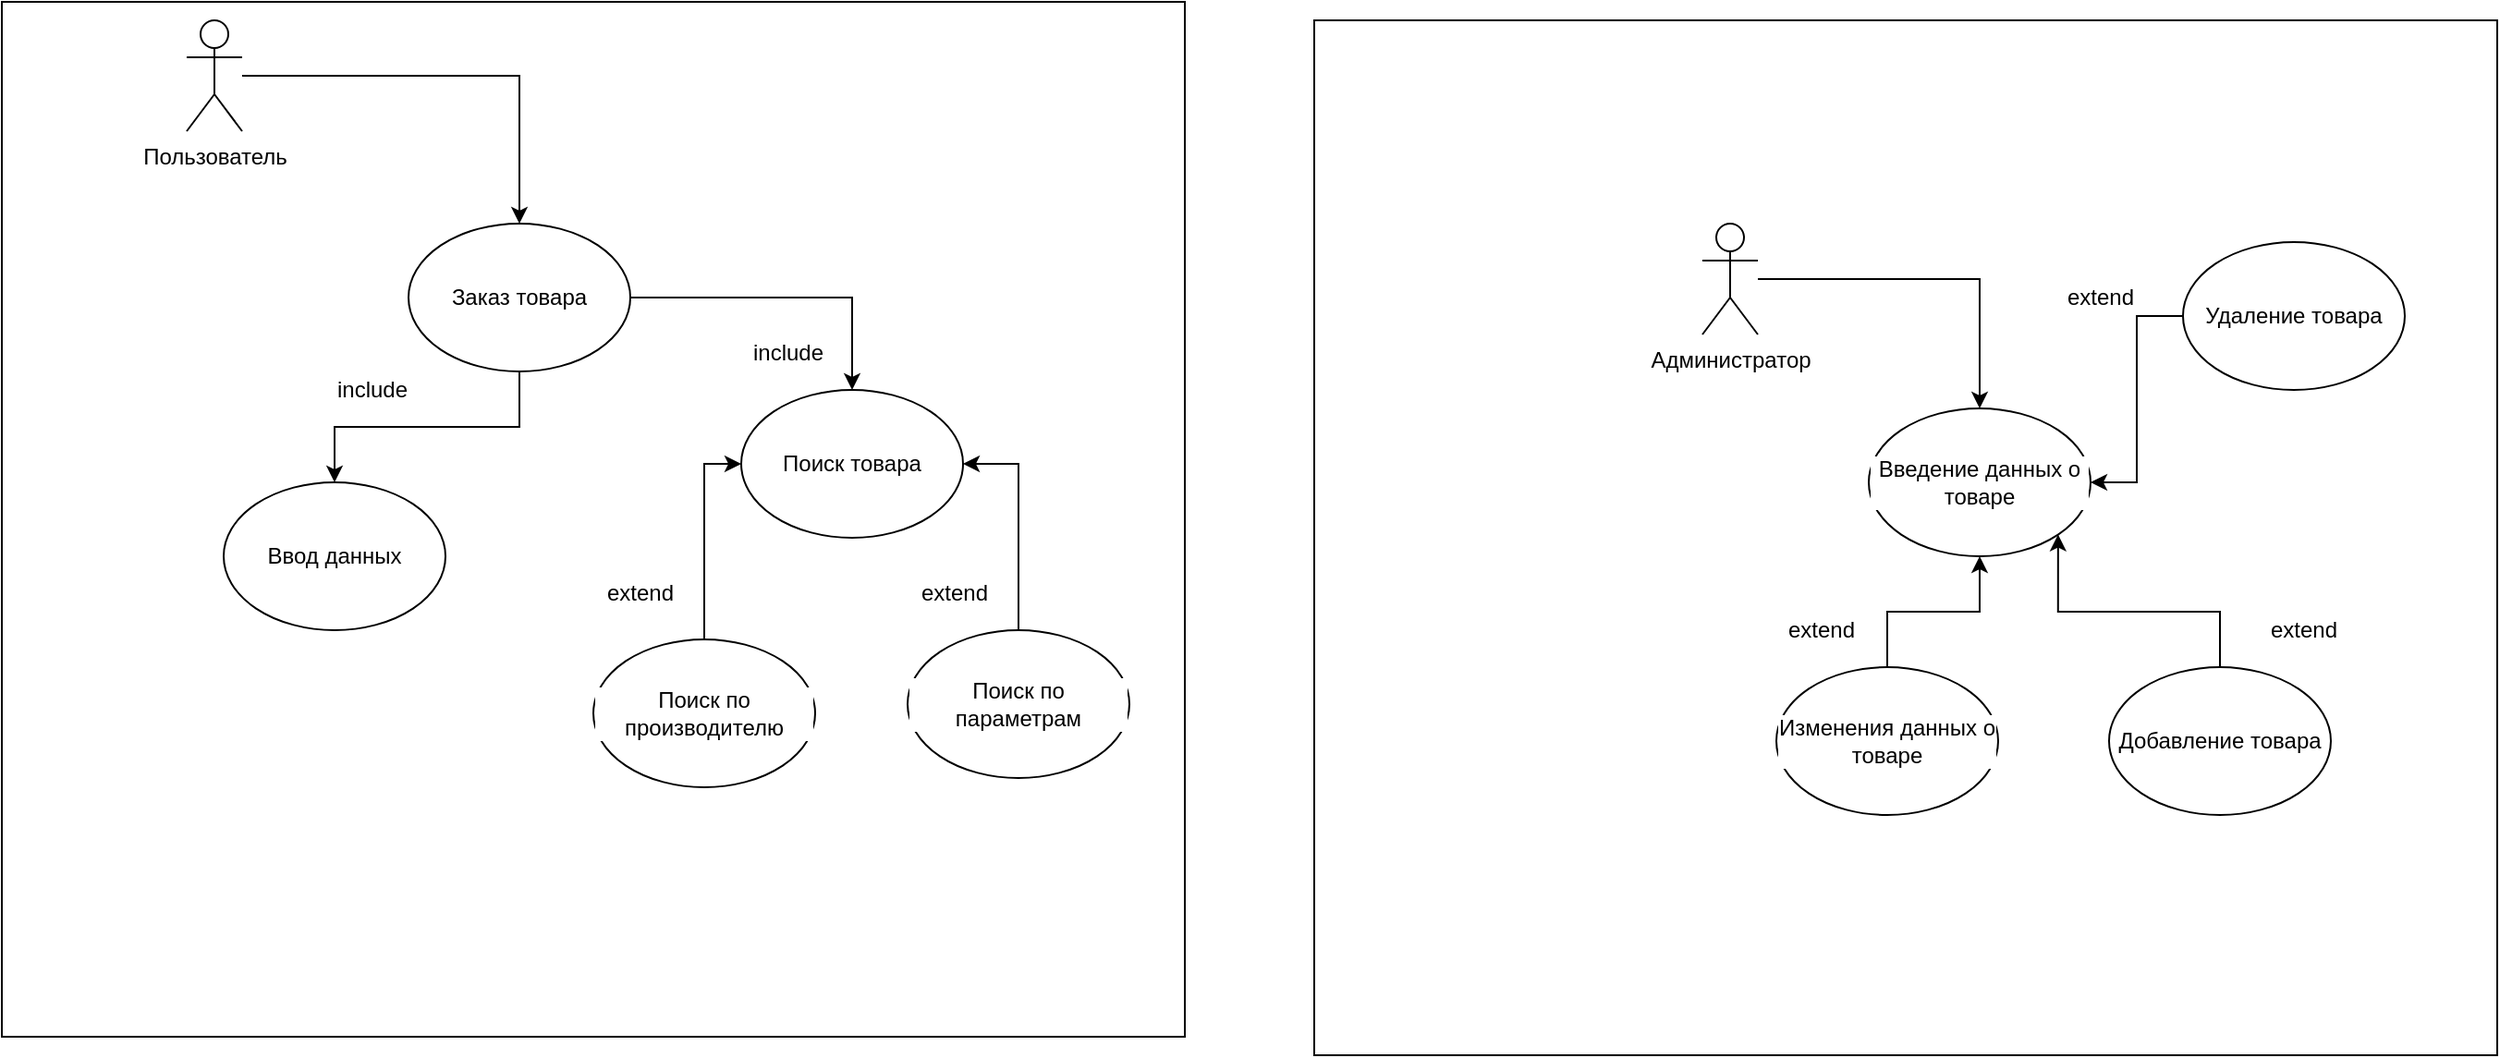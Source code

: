 <mxfile version="14.6.12" type="device"><diagram id="RVbxG6PUzKbv_d26aO1J" name="Page-1"><mxGraphModel dx="1832" dy="1307" grid="1" gridSize="10" guides="1" tooltips="1" connect="1" arrows="1" fold="1" page="1" pageScale="1" pageWidth="827" pageHeight="1169" math="0" shadow="0"><root><mxCell id="0"/><mxCell id="1" parent="0"/><mxCell id="g32K_zsP4P5u0qFcUofx-7" value="" style="edgeStyle=orthogonalEdgeStyle;rounded=0;orthogonalLoop=1;jettySize=auto;html=1;fontColor=#000000;" edge="1" parent="1" source="g32K_zsP4P5u0qFcUofx-1" target="g32K_zsP4P5u0qFcUofx-5"><mxGeometry relative="1" as="geometry"/></mxCell><mxCell id="g32K_zsP4P5u0qFcUofx-1" value="Пользователь&lt;br&gt;" style="shape=umlActor;verticalLabelPosition=bottom;verticalAlign=top;html=1;outlineConnect=0;" vertex="1" parent="1"><mxGeometry x="-210" y="210" width="30" height="60" as="geometry"/></mxCell><mxCell id="g32K_zsP4P5u0qFcUofx-10" style="edgeStyle=orthogonalEdgeStyle;rounded=0;orthogonalLoop=1;jettySize=auto;html=1;entryX=0.5;entryY=0;entryDx=0;entryDy=0;fontColor=#000000;" edge="1" parent="1" source="g32K_zsP4P5u0qFcUofx-5" target="g32K_zsP4P5u0qFcUofx-9"><mxGeometry relative="1" as="geometry"/></mxCell><mxCell id="g32K_zsP4P5u0qFcUofx-12" style="edgeStyle=orthogonalEdgeStyle;rounded=0;orthogonalLoop=1;jettySize=auto;html=1;exitX=1;exitY=0.5;exitDx=0;exitDy=0;entryX=0.5;entryY=0;entryDx=0;entryDy=0;fontColor=#000000;" edge="1" parent="1" source="g32K_zsP4P5u0qFcUofx-5" target="g32K_zsP4P5u0qFcUofx-11"><mxGeometry relative="1" as="geometry"/></mxCell><mxCell id="g32K_zsP4P5u0qFcUofx-5" value="Заказ товара&lt;br&gt;" style="ellipse;whiteSpace=wrap;html=1;labelBackgroundColor=#ffffff;fontColor=#000000;" vertex="1" parent="1"><mxGeometry x="-90" y="320" width="120" height="80" as="geometry"/></mxCell><mxCell id="g32K_zsP4P5u0qFcUofx-9" value="Ввод данных&lt;br&gt;" style="ellipse;whiteSpace=wrap;html=1;labelBackgroundColor=#ffffff;fontColor=#000000;" vertex="1" parent="1"><mxGeometry x="-190" y="460" width="120" height="80" as="geometry"/></mxCell><mxCell id="g32K_zsP4P5u0qFcUofx-11" value="Поиск товара&lt;br&gt;" style="ellipse;whiteSpace=wrap;html=1;labelBackgroundColor=#ffffff;fontColor=#000000;" vertex="1" parent="1"><mxGeometry x="90" y="410" width="120" height="80" as="geometry"/></mxCell><mxCell id="g32K_zsP4P5u0qFcUofx-21" style="edgeStyle=orthogonalEdgeStyle;rounded=0;orthogonalLoop=1;jettySize=auto;html=1;exitX=0.5;exitY=0;exitDx=0;exitDy=0;entryX=0;entryY=0.5;entryDx=0;entryDy=0;fontColor=#000000;" edge="1" parent="1" source="g32K_zsP4P5u0qFcUofx-13" target="g32K_zsP4P5u0qFcUofx-11"><mxGeometry relative="1" as="geometry"/></mxCell><mxCell id="g32K_zsP4P5u0qFcUofx-13" value="Поиск по производителю&lt;br&gt;" style="ellipse;whiteSpace=wrap;html=1;labelBackgroundColor=#ffffff;fontColor=#000000;" vertex="1" parent="1"><mxGeometry x="10" y="545" width="120" height="80" as="geometry"/></mxCell><mxCell id="g32K_zsP4P5u0qFcUofx-22" style="edgeStyle=orthogonalEdgeStyle;rounded=0;orthogonalLoop=1;jettySize=auto;html=1;exitX=0.5;exitY=0;exitDx=0;exitDy=0;entryX=1;entryY=0.5;entryDx=0;entryDy=0;fontColor=#000000;" edge="1" parent="1" source="g32K_zsP4P5u0qFcUofx-14" target="g32K_zsP4P5u0qFcUofx-11"><mxGeometry relative="1" as="geometry"/></mxCell><mxCell id="g32K_zsP4P5u0qFcUofx-14" value="Поиск по параметрам&lt;br&gt;" style="ellipse;whiteSpace=wrap;html=1;labelBackgroundColor=#ffffff;fontColor=#000000;" vertex="1" parent="1"><mxGeometry x="180" y="540" width="120" height="80" as="geometry"/></mxCell><mxCell id="g32K_zsP4P5u0qFcUofx-17" value="include" style="text;html=1;align=center;verticalAlign=middle;resizable=0;points=[];autosize=1;strokeColor=none;fontColor=#000000;" vertex="1" parent="1"><mxGeometry x="-135" y="400" width="50" height="20" as="geometry"/></mxCell><mxCell id="g32K_zsP4P5u0qFcUofx-18" value="include" style="text;html=1;align=center;verticalAlign=middle;resizable=0;points=[];autosize=1;strokeColor=none;fontColor=#000000;" vertex="1" parent="1"><mxGeometry x="90" y="380" width="50" height="20" as="geometry"/></mxCell><mxCell id="g32K_zsP4P5u0qFcUofx-19" value="extend&lt;br&gt;" style="text;html=1;align=center;verticalAlign=middle;resizable=0;points=[];autosize=1;strokeColor=none;fontColor=#000000;" vertex="1" parent="1"><mxGeometry x="10" y="510" width="50" height="20" as="geometry"/></mxCell><mxCell id="g32K_zsP4P5u0qFcUofx-20" value="extend&lt;br&gt;" style="text;html=1;align=center;verticalAlign=middle;resizable=0;points=[];autosize=1;strokeColor=none;fontColor=#000000;" vertex="1" parent="1"><mxGeometry x="180" y="510" width="50" height="20" as="geometry"/></mxCell><mxCell id="g32K_zsP4P5u0qFcUofx-28" style="edgeStyle=orthogonalEdgeStyle;rounded=0;orthogonalLoop=1;jettySize=auto;html=1;entryX=0.5;entryY=0;entryDx=0;entryDy=0;fontColor=#000000;" edge="1" parent="1" source="g32K_zsP4P5u0qFcUofx-23" target="g32K_zsP4P5u0qFcUofx-24"><mxGeometry relative="1" as="geometry"/></mxCell><mxCell id="g32K_zsP4P5u0qFcUofx-23" value="Администратор&lt;br&gt;" style="shape=umlActor;verticalLabelPosition=bottom;verticalAlign=top;html=1;outlineConnect=0;labelBackgroundColor=#ffffff;fontColor=#000000;" vertex="1" parent="1"><mxGeometry x="610" y="320" width="30" height="60" as="geometry"/></mxCell><mxCell id="g32K_zsP4P5u0qFcUofx-24" value="Введение данных о товаре&lt;br&gt;" style="ellipse;whiteSpace=wrap;html=1;labelBackgroundColor=#ffffff;fontColor=#000000;" vertex="1" parent="1"><mxGeometry x="700" y="420" width="120" height="80" as="geometry"/></mxCell><mxCell id="g32K_zsP4P5u0qFcUofx-30" style="edgeStyle=orthogonalEdgeStyle;rounded=0;orthogonalLoop=1;jettySize=auto;html=1;exitX=0.5;exitY=0;exitDx=0;exitDy=0;entryX=1;entryY=1;entryDx=0;entryDy=0;fontColor=#000000;" edge="1" parent="1" source="g32K_zsP4P5u0qFcUofx-25" target="g32K_zsP4P5u0qFcUofx-24"><mxGeometry relative="1" as="geometry"/></mxCell><mxCell id="g32K_zsP4P5u0qFcUofx-25" value="Добавление товара&lt;br&gt;" style="ellipse;whiteSpace=wrap;html=1;labelBackgroundColor=#ffffff;fontColor=#000000;" vertex="1" parent="1"><mxGeometry x="830" y="560" width="120" height="80" as="geometry"/></mxCell><mxCell id="g32K_zsP4P5u0qFcUofx-31" style="edgeStyle=orthogonalEdgeStyle;rounded=0;orthogonalLoop=1;jettySize=auto;html=1;exitX=0.5;exitY=0;exitDx=0;exitDy=0;entryX=0.5;entryY=1;entryDx=0;entryDy=0;fontColor=#000000;" edge="1" parent="1" source="g32K_zsP4P5u0qFcUofx-26" target="g32K_zsP4P5u0qFcUofx-24"><mxGeometry relative="1" as="geometry"/></mxCell><mxCell id="g32K_zsP4P5u0qFcUofx-26" value="Изменения данных о товаре&lt;br&gt;" style="ellipse;whiteSpace=wrap;html=1;labelBackgroundColor=#ffffff;fontColor=#000000;" vertex="1" parent="1"><mxGeometry x="650" y="560" width="120" height="80" as="geometry"/></mxCell><mxCell id="g32K_zsP4P5u0qFcUofx-29" style="edgeStyle=orthogonalEdgeStyle;rounded=0;orthogonalLoop=1;jettySize=auto;html=1;entryX=1;entryY=0.5;entryDx=0;entryDy=0;fontColor=#000000;" edge="1" parent="1" source="g32K_zsP4P5u0qFcUofx-27" target="g32K_zsP4P5u0qFcUofx-24"><mxGeometry relative="1" as="geometry"/></mxCell><mxCell id="g32K_zsP4P5u0qFcUofx-27" value="Удаление товара&lt;br&gt;" style="ellipse;whiteSpace=wrap;html=1;labelBackgroundColor=#ffffff;fontColor=#000000;" vertex="1" parent="1"><mxGeometry x="870" y="330" width="120" height="80" as="geometry"/></mxCell><mxCell id="g32K_zsP4P5u0qFcUofx-32" value="extend&lt;br&gt;" style="text;html=1;align=center;verticalAlign=middle;resizable=0;points=[];autosize=1;strokeColor=none;fontColor=#000000;" vertex="1" parent="1"><mxGeometry x="649" y="530" width="50" height="20" as="geometry"/></mxCell><mxCell id="g32K_zsP4P5u0qFcUofx-33" value="extend&lt;br&gt;" style="text;html=1;align=center;verticalAlign=middle;resizable=0;points=[];autosize=1;strokeColor=none;fontColor=#000000;" vertex="1" parent="1"><mxGeometry x="910" y="530" width="50" height="20" as="geometry"/></mxCell><mxCell id="g32K_zsP4P5u0qFcUofx-34" value="extend&lt;br&gt;" style="text;html=1;align=center;verticalAlign=middle;resizable=0;points=[];autosize=1;strokeColor=none;fontColor=#000000;" vertex="1" parent="1"><mxGeometry x="800" y="350" width="50" height="20" as="geometry"/></mxCell><mxCell id="g32K_zsP4P5u0qFcUofx-35" value="" style="rounded=0;whiteSpace=wrap;html=1;labelBackgroundColor=none;noLabel=1;fontColor=none;verticalAlign=bottom;fillColor=none;" vertex="1" parent="1"><mxGeometry x="-310" y="200" width="640" height="560" as="geometry"/></mxCell><mxCell id="g32K_zsP4P5u0qFcUofx-36" value="" style="rounded=0;whiteSpace=wrap;html=1;labelBackgroundColor=none;noLabel=1;fontColor=none;verticalAlign=bottom;fillColor=none;" vertex="1" parent="1"><mxGeometry x="400" y="210" width="640" height="560" as="geometry"/></mxCell></root></mxGraphModel></diagram></mxfile>